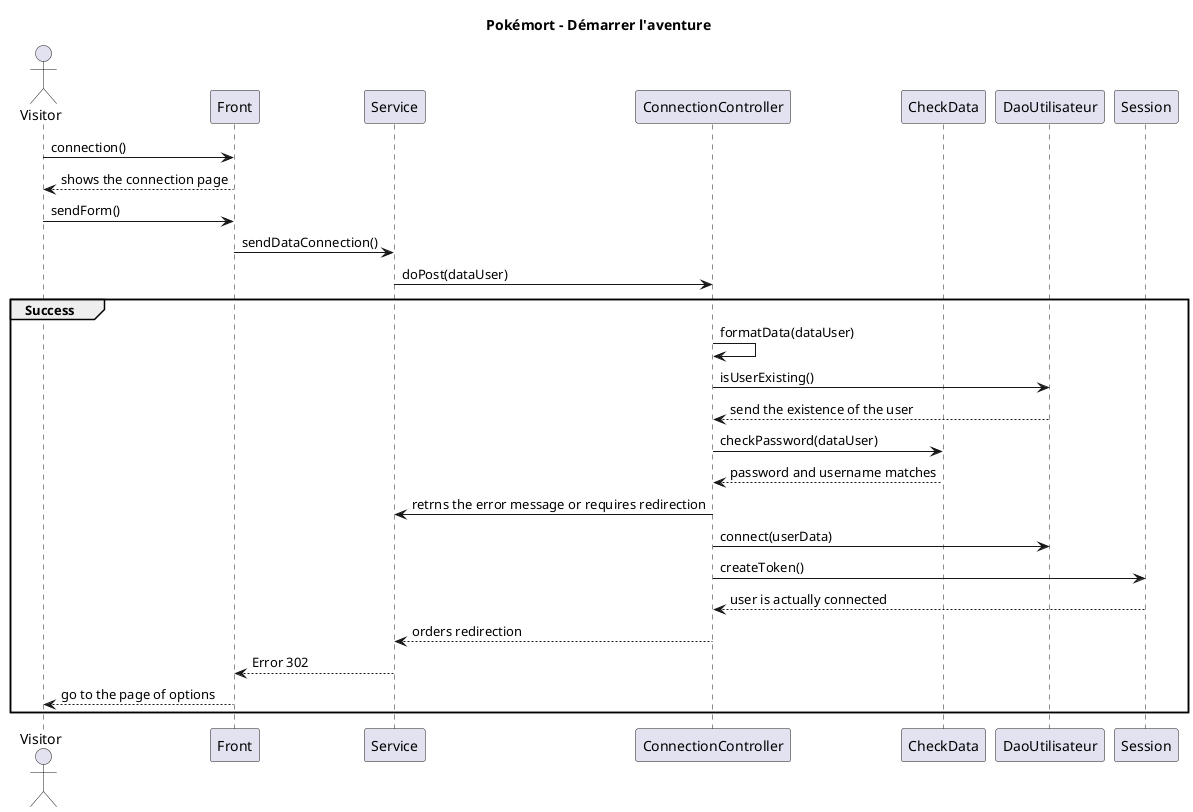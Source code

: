 @startuml
title Pokémort - Démarrer l'aventure

actor Visitor
participant "Front" as Front
participant "Service" as ServiceUtilisateur

participant "ConnectionController" as UtilisateurCtrl

participant "CheckData" as CheckData
participant "DaoUtilisateur" as DaoUtilisateur


Visitor -> Front : connection()
Front --> Visitor : shows the connection page
Visitor -> Front : sendForm()
Front -> ServiceUtilisateur : sendDataConnection()
ServiceUtilisateur -> UtilisateurCtrl : doPost(dataUser)
group Success
UtilisateurCtrl -> UtilisateurCtrl : formatData(dataUser)
UtilisateurCtrl -> DaoUtilisateur : isUserExisting()
DaoUtilisateur --> UtilisateurCtrl : send the existence of the user
UtilisateurCtrl -> CheckData : checkPassword(dataUser)
CheckData --> UtilisateurCtrl : password and username matches
UtilisateurCtrl -> ServiceUtilisateur  : retrns the error message or requires redirection
UtilisateurCtrl -> DaoUtilisateur : connect(userData)
UtilisateurCtrl -> Session : createToken() 
Session --> UtilisateurCtrl : user is actually connected
UtilisateurCtrl --> ServiceUtilisateur : orders redirection
ServiceUtilisateur --> Front : Error 302
Front --> Visitor : go to the page of options
end
@enduml
